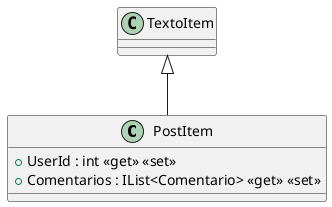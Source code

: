 @startuml
class PostItem {
    + UserId : int <<get>> <<set>>
    + Comentarios : IList<Comentario> <<get>> <<set>>
}
TextoItem <|-- PostItem
@enduml
